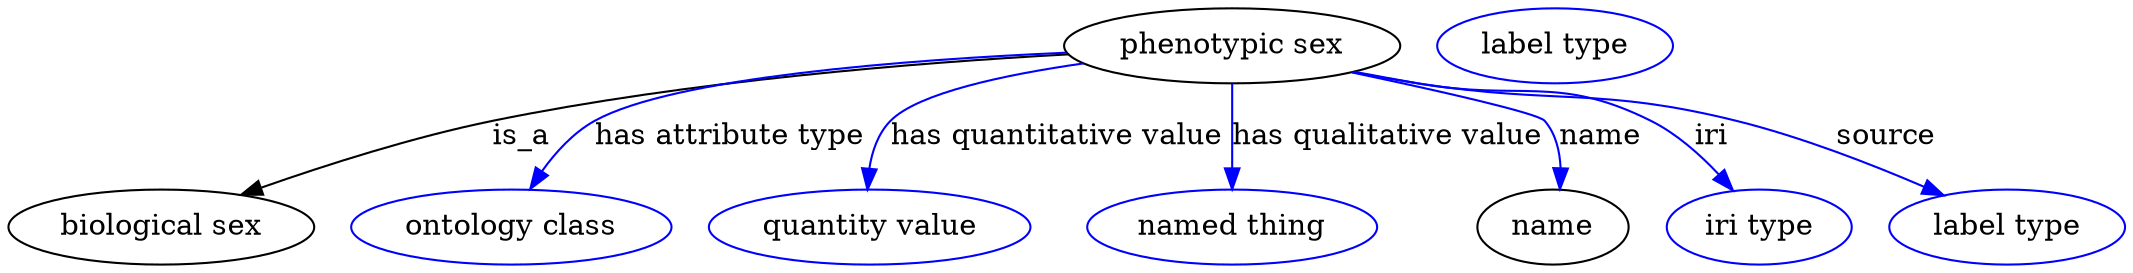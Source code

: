 digraph {
	graph [bb="0,0,828.29,123"];
	node [label="\N"];
	"phenotypic sex"	 [height=0.5,
		label="phenotypic sex",
		pos="478.79,105",
		width=1.7693];
	"biological sex"	 [height=0.5,
		pos="59.795,18",
		width=1.661];
	"phenotypic sex" -> "biological sex"	 [label=is_a,
		lp="213.79,61.5",
		pos="e,94.423,32.699 416.72,100.7 360.33,95.901 275.15,86.41 202.79,69 168.87,60.836 131.79,47.476 103.89,36.478"];
	"has attribute type"	 [color=blue,
		height=0.5,
		label="ontology class",
		pos="199.79,18",
		width=1.7151];
	"phenotypic sex" -> "has attribute type"	 [color=blue,
		label="has attribute type",
		lp="295.79,61.5",
		pos="e,212.24,36.026 417.57,99.859 359.63,94.203 277.38,83.894 248.79,69 237.22,62.972 226.82,53.162 218.6,43.749",
		style=solid];
	"has quantitative value"	 [color=blue,
		height=0.5,
		label="quantity value",
		pos="340.79,18",
		width=1.6971];
	"phenotypic sex" -> "has quantitative value"	 [color=blue,
		label="has quantitative value",
		lp="415.29,61.5",
		pos="e,341.88,36.246 426.17,94.849 397.59,88.344 366.03,79.22 355.79,69 349.67,62.88 346.02,54.393 343.85,46.098",
		style=solid];
	"has qualitative value"	 [color=blue,
		height=0.5,
		label="named thing",
		pos="478.79,18",
		width=1.5346];
	"phenotypic sex" -> "has qualitative value"	 [color=blue,
		label="has qualitative value",
		lp="534.79,61.5",
		pos="e,478.79,36.003 478.79,86.974 478.79,75.192 478.79,59.561 478.79,46.158",
		style=solid];
	name	 [height=0.5,
		pos="597.79,18",
		width=0.84854];
	"phenotypic sex" -> name	 [color=blue,
		label=name,
		lp="614.29,61.5",
		pos="e,600.22,36.405 525.49,92.686 554.56,84.585 587.26,74.499 591.79,69 596.92,62.784 599.18,54.599 599.95,46.611",
		style=solid];
	iri	 [color=blue,
		height=0.5,
		label="iri type",
		pos="682.79,18",
		width=1.011];
	"phenotypic sex" -> iri	 [color=blue,
		label=iri,
		lp="659.29,61.5",
		pos="e,670.58,35.238 526.66,93.012 535.03,90.969 543.66,88.896 551.79,87 588.13,78.533 601.24,87.239 633.79,69 645.34,62.529 655.86,52.463 \
664.16,42.978",
		style=solid];
	source	 [color=blue,
		height=0.5,
		label="label type",
		pos="782.79,18",
		width=1.2638];
	"phenotypic sex" -> source	 [color=blue,
		label=source,
		lp="726.79,61.5",
		pos="e,755.74,32.747 525.78,92.753 534.4,90.694 543.35,88.683 551.79,87 603.82,76.639 618.92,84.051 669.79,69 696.4,61.127 724.87,48.25 \
746.57,37.405",
		style=solid];
	attribute_name	 [color=blue,
		height=0.5,
		label="label type",
		pos="605.79,105",
		width=1.2638];
}
